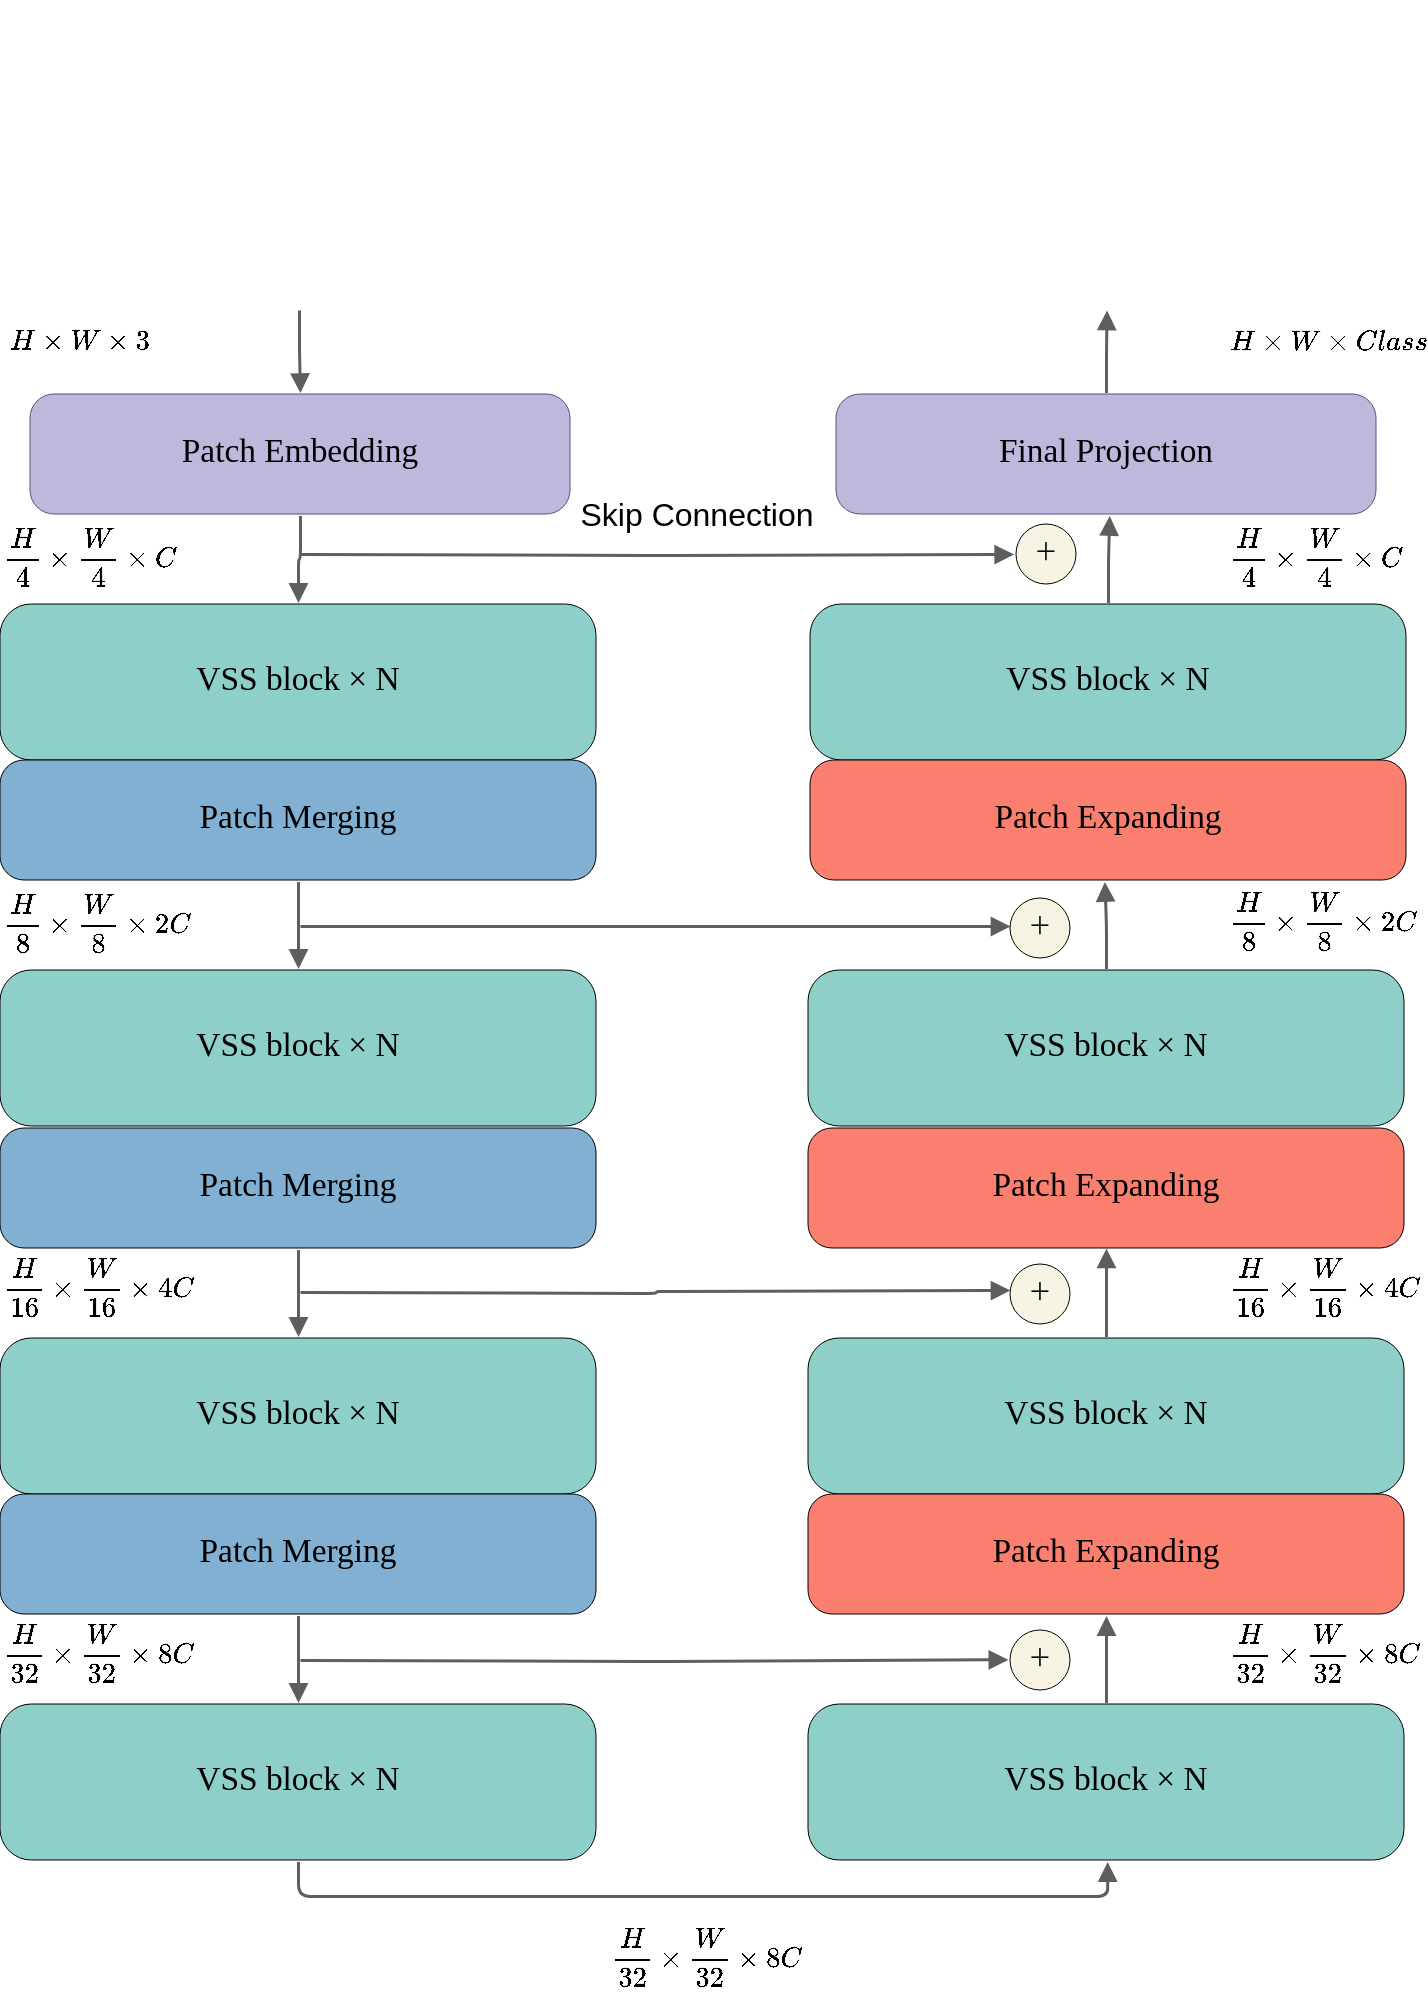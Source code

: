<mxfile version="24.8.3">
  <diagram name="ページ1" id="VxwxGq92BcaWStexI2Qv">
    <mxGraphModel dx="1541" dy="811" grid="1" gridSize="10" guides="1" tooltips="1" connect="1" arrows="1" fold="1" page="1" pageScale="1" pageWidth="827" pageHeight="1169" math="1" shadow="0">
      <root>
        <mxCell id="0" />
        <mxCell id="1" parent="0" />
        <mxCell id="76AwTD7Kbggt1s6agd3S-13" value="`H/4×W/4×C`" style="text;whiteSpace=wrap;" parent="1" vertex="1">
          <mxGeometry x="-783" y="315" width="100" height="40" as="geometry" />
        </mxCell>
        <mxCell id="76AwTD7Kbggt1s6agd3S-14" value="" style="html=1;overflow=block;blockSpacing=1;whiteSpace=wrap;shape=image;fontSize=13;spacing=0;strokeColor=none;strokeOpacity=100;rounded=1;absoluteArcSize=1;arcSize=9;strokeWidth=0;image=https://images.lucid.app/images/2d5d3a36-08fd-4348-8885-d82687055191/content;imageAspect=0;lucidId=N.ggKchK2NEA;" parent="1" vertex="1">
          <mxGeometry x="-305" y="60" width="153" height="153" as="geometry" />
        </mxCell>
        <mxCell id="76AwTD7Kbggt1s6agd3S-15" value="" style="html=1;overflow=block;blockSpacing=1;whiteSpace=wrap;shape=image;fontSize=13;spacing=0;strokeColor=none;strokeOpacity=100;rounded=1;absoluteArcSize=1;arcSize=9;strokeWidth=0;image=https://images.lucid.app/images/afaf71fb-0a42-49de-80a9-f3a099cf9b03/content;imageAspect=0;lucidId=T.gg~dm2wxYN;" parent="1" vertex="1">
          <mxGeometry x="-710" y="60" width="153" height="153" as="geometry" />
        </mxCell>
        <mxCell id="76AwTD7Kbggt1s6agd3S-16" value="&lt;div style=&quot;display: flex; justify-content: center; text-align: center; align-items: baseline; font-size: 0; line-height: 1.25;margin-top: -2px;&quot;&gt;&lt;span&gt;&lt;span style=&quot;font-size:16.7px;font-family: Lucid JP;&quot;&gt;Patch Embedding&lt;/span&gt;&lt;/span&gt;&lt;/div&gt;" style="rounded=1;arcSize=20;whiteSpace=wrap;overflow=block;blockSpacing=1;html=1;fontSize=13;fontFamily=Lucid JP;spacing=0;strokeOpacity=100;fillColor=#BEB8DC;strokeWidth=NaN;strokeColor=#56517e;" parent="1" vertex="1">
          <mxGeometry x="-768" y="255" width="270" height="60" as="geometry" />
        </mxCell>
        <mxCell id="76AwTD7Kbggt1s6agd3S-17" value="" style="html=1;jettySize=18;whiteSpace=wrap;fontSize=13;strokeColor=#5E5E5E;strokeWidth=1.5;rounded=1;arcSize=12;edgeStyle=orthogonalEdgeStyle;startArrow=none;endArrow=block;endFill=1;exitX=0.5;exitY=1;exitPerimeter=0;entryX=0.5;entryY=-0.012;entryPerimeter=0;lucidId=nahgHkyy0pBJ;" parent="1" source="76AwTD7Kbggt1s6agd3S-15" target="76AwTD7Kbggt1s6agd3S-16" edge="1">
          <mxGeometry width="100" height="100" relative="1" as="geometry">
            <Array as="points" />
          </mxGeometry>
        </mxCell>
        <mxCell id="76AwTD7Kbggt1s6agd3S-18" value="&lt;div style=&quot;display: flex; justify-content: center; text-align: center; align-items: baseline; font-size: 0; line-height: 1.25;margin-top: -2px;&quot;&gt;&lt;span&gt;&lt;span style=&quot;font-size:16.7px;font-family: Lucid JP;&quot;&gt;Final Projection&lt;/span&gt;&lt;/span&gt;&lt;/div&gt;" style="rounded=1;arcSize=20;whiteSpace=wrap;overflow=block;blockSpacing=1;html=1;fontSize=13;fontFamily=Lucid JP;spacing=0;strokeOpacity=100;fillColor=#BEB8DC;strokeWidth=NaN;strokeColor=#56517e;" parent="1" vertex="1">
          <mxGeometry x="-365" y="255" width="270" height="60" as="geometry" />
        </mxCell>
        <mxCell id="76AwTD7Kbggt1s6agd3S-19" value="" style="html=1;jettySize=18;whiteSpace=wrap;fontSize=13;strokeColor=#5E5E5E;strokeWidth=1.5;rounded=1;arcSize=12;edgeStyle=orthogonalEdgeStyle;startArrow=none;endArrow=block;endFill=1;exitX=0.5;exitY=-0.012;exitPerimeter=0;entryX=0.492;entryY=1;entryPerimeter=0;lucidId=-bhgzdxVM5lQ;" parent="1" source="76AwTD7Kbggt1s6agd3S-18" target="76AwTD7Kbggt1s6agd3S-14" edge="1">
          <mxGeometry width="100" height="100" relative="1" as="geometry">
            <Array as="points" />
          </mxGeometry>
        </mxCell>
        <mxCell id="76AwTD7Kbggt1s6agd3S-20" value="&lt;div style=&quot;display: flex; justify-content: center; text-align: center; align-items: baseline; font-size: 0; line-height: 1.25;margin-top: -2px;&quot;&gt;&lt;span&gt;&lt;span style=&quot;font-size:16.7px;font-family: Lucid JP;&quot;&gt;VSS block × N&lt;/span&gt;&lt;/span&gt;&lt;/div&gt;" style="rounded=1;arcSize=20;whiteSpace=wrap;overflow=block;blockSpacing=1;html=1;fontSize=13;fontFamily=Lucid JP;spacing=0;strokeOpacity=100;fillOpacity=100;fillColor=#8ECFC9;strokeWidth=NaN;" parent="1" vertex="1">
          <mxGeometry x="-783" y="360" width="298" height="78" as="geometry" />
        </mxCell>
        <mxCell id="76AwTD7Kbggt1s6agd3S-21" value="" style="html=1;jettySize=18;whiteSpace=wrap;fontSize=13;strokeColor=#5E5E5E;strokeWidth=1.5;rounded=1;arcSize=12;edgeStyle=orthogonalEdgeStyle;startArrow=none;endArrow=block;endFill=1;exitX=0.5;exitY=1.013;exitPerimeter=0;entryX=0.5;entryY=-0.01;entryPerimeter=0;lucidId=UchgYM-1YqtF;" parent="1" source="76AwTD7Kbggt1s6agd3S-16" target="76AwTD7Kbggt1s6agd3S-20" edge="1">
          <mxGeometry width="100" height="100" relative="1" as="geometry">
            <Array as="points" />
          </mxGeometry>
        </mxCell>
        <mxCell id="76AwTD7Kbggt1s6agd3S-22" value="&lt;div style=&quot;display: flex; justify-content: center; text-align: center; align-items: baseline; font-size: 0; line-height: 1.25;margin-top: -2px;&quot;&gt;&lt;span&gt;&lt;span style=&quot;font-size:16.7px;font-family: Lucid JP;&quot;&gt;VSS block × N&lt;/span&gt;&lt;/span&gt;&lt;/div&gt;" style="rounded=1;arcSize=20;whiteSpace=wrap;overflow=block;blockSpacing=1;html=1;fontSize=13;fontFamily=Lucid JP;spacing=0;strokeOpacity=100;fillOpacity=100;fillColor=#8ECFC9;strokeWidth=NaN;" parent="1" vertex="1">
          <mxGeometry x="-378" y="360" width="298" height="78" as="geometry" />
        </mxCell>
        <mxCell id="76AwTD7Kbggt1s6agd3S-23" value="" style="html=1;jettySize=18;whiteSpace=wrap;fontSize=13;strokeColor=#5E5E5E;strokeWidth=1.5;rounded=1;arcSize=12;edgeStyle=orthogonalEdgeStyle;startArrow=none;endArrow=block;endFill=1;exitX=0.5;exitY=-0.01;exitPerimeter=0;entryX=0.506;entryY=1.013;entryPerimeter=0;lucidId=Hdhg1vgHNAlw;" parent="1" source="76AwTD7Kbggt1s6agd3S-22" target="76AwTD7Kbggt1s6agd3S-18" edge="1">
          <mxGeometry width="100" height="100" relative="1" as="geometry">
            <Array as="points" />
          </mxGeometry>
        </mxCell>
        <mxCell id="76AwTD7Kbggt1s6agd3S-24" value="" style="html=1;jettySize=18;whiteSpace=wrap;fontSize=13;strokeColor=#5E5E5E;strokeWidth=1.5;rounded=1;arcSize=12;edgeStyle=orthogonalEdgeStyle;startArrow=none;endArrow=block;endFill=1;entryX=-0.038;entryY=0.5;entryPerimeter=0;lucidId=SehgvGbxxLhp;" parent="1" target="76AwTD7Kbggt1s6agd3S-25" edge="1">
          <mxGeometry width="100" height="100" relative="1" as="geometry">
            <Array as="points" />
            <mxPoint x="-633" y="335" as="sourcePoint" />
          </mxGeometry>
        </mxCell>
        <mxCell id="76AwTD7Kbggt1s6agd3S-25" value="＋" style="html=1;overflow=block;blockSpacing=1;whiteSpace=wrap;ellipse;fontSize=11.7;fontFamily=Lucid JP;fontColor=default;spacing=3.8;strokeColor=#000000;fillOpacity=100;rounded=1;absoluteArcSize=1;arcSize=9;fillColor=#f7f4e4;strokeWidth=NaN;lucidId=2hhgesyZ3aDY;" parent="1" vertex="1">
          <mxGeometry x="-275" y="320" width="30" height="30" as="geometry" />
        </mxCell>
        <mxCell id="76AwTD7Kbggt1s6agd3S-26" value="&lt;div style=&quot;display: flex; justify-content: center; text-align: center; align-items: baseline; font-size: 0; line-height: 1.25;margin-top: -2px;&quot;&gt;&lt;span&gt;&lt;span style=&quot;font-size:16.7px;font-family: Lucid JP;&quot;&gt;Patch Merging&lt;/span&gt;&lt;/span&gt;&lt;/div&gt;" style="rounded=1;arcSize=20;whiteSpace=wrap;overflow=block;blockSpacing=1;html=1;fontSize=13;fontFamily=Lucid JP;spacing=0;strokeOpacity=100;fillOpacity=100;fillColor=#82B0D2;strokeWidth=NaN;" parent="1" vertex="1">
          <mxGeometry x="-783" y="438" width="298" height="60" as="geometry" />
        </mxCell>
        <mxCell id="76AwTD7Kbggt1s6agd3S-27" value="&lt;div style=&quot;display: flex; justify-content: center; text-align: center; align-items: baseline; font-size: 0; line-height: 1.25;margin-top: -2px;&quot;&gt;&lt;span&gt;&lt;span style=&quot;font-size:16.7px;font-family: Lucid JP;&quot;&gt;VSS block × N&lt;/span&gt;&lt;/span&gt;&lt;/div&gt;" style="rounded=1;arcSize=20;whiteSpace=wrap;overflow=block;blockSpacing=1;html=1;fontSize=13;fontFamily=Lucid JP;spacing=0;strokeOpacity=100;fillOpacity=100;fillColor=#8ECFC9;strokeWidth=NaN;" parent="1" vertex="1">
          <mxGeometry x="-783" y="543" width="298" height="78" as="geometry" />
        </mxCell>
        <mxCell id="76AwTD7Kbggt1s6agd3S-28" value="&lt;div style=&quot;display: flex; justify-content: center; text-align: center; align-items: baseline; font-size: 0; line-height: 1.25;margin-top: -2px;&quot;&gt;&lt;span&gt;&lt;span style=&quot;font-size:16.7px;font-family: Lucid JP;&quot;&gt;Patch Merging&lt;/span&gt;&lt;/span&gt;&lt;/div&gt;" style="rounded=1;arcSize=20;whiteSpace=wrap;overflow=block;blockSpacing=1;html=1;fontSize=13;fontFamily=Lucid JP;spacing=0;strokeOpacity=100;fillOpacity=100;fillColor=#82B0D2;strokeWidth=NaN;" parent="1" vertex="1">
          <mxGeometry x="-783" y="622" width="298" height="60" as="geometry" />
        </mxCell>
        <mxCell id="76AwTD7Kbggt1s6agd3S-29" value="" style="html=1;jettySize=18;whiteSpace=wrap;fontSize=13;strokeColor=#5E5E5E;strokeWidth=1.5;rounded=1;arcSize=12;edgeStyle=orthogonalEdgeStyle;startArrow=none;endArrow=block;endFill=1;exitX=0.5;exitY=1.013;exitPerimeter=0;entryX=0.5;entryY=-0.01;entryPerimeter=0;lucidId=FlhgzGA9~p1L;" parent="1" source="76AwTD7Kbggt1s6agd3S-26" target="76AwTD7Kbggt1s6agd3S-27" edge="1">
          <mxGeometry width="100" height="100" relative="1" as="geometry">
            <Array as="points" />
          </mxGeometry>
        </mxCell>
        <mxCell id="76AwTD7Kbggt1s6agd3S-30" value="&lt;div style=&quot;display: flex; justify-content: center; text-align: center; align-items: baseline; font-size: 0; line-height: 1.25;margin-top: -2px;&quot;&gt;&lt;span&gt;&lt;span style=&quot;font-size:16.7px;font-family: Lucid JP;&quot;&gt;Patch Expanding&lt;/span&gt;&lt;/span&gt;&lt;/div&gt;" style="rounded=1;arcSize=20;whiteSpace=wrap;overflow=block;blockSpacing=1;html=1;fontSize=13;fontFamily=Lucid JP;spacing=0;strokeOpacity=100;fillOpacity=100;fillColor=#FA7F6F;strokeWidth=NaN;" parent="1" vertex="1">
          <mxGeometry x="-378" y="438" width="298" height="60" as="geometry" />
        </mxCell>
        <mxCell id="76AwTD7Kbggt1s6agd3S-31" value="&lt;div style=&quot;display: flex; justify-content: center; text-align: center; align-items: baseline; font-size: 0; line-height: 1.25;margin-top: -2px;&quot;&gt;&lt;span&gt;&lt;span style=&quot;font-size:16.7px;font-family: Lucid JP;&quot;&gt;VSS block × N&lt;/span&gt;&lt;/span&gt;&lt;/div&gt;" style="rounded=1;arcSize=20;whiteSpace=wrap;overflow=block;blockSpacing=1;html=1;fontSize=13;fontFamily=Lucid JP;spacing=0;strokeOpacity=100;fillOpacity=100;fillColor=#8ECFC9;strokeWidth=NaN;" parent="1" vertex="1">
          <mxGeometry x="-379" y="543" width="298" height="78" as="geometry" />
        </mxCell>
        <mxCell id="76AwTD7Kbggt1s6agd3S-32" value="&lt;div style=&quot;display: flex; justify-content: center; text-align: center; align-items: baseline; font-size: 0; line-height: 1.25;margin-top: -2px;&quot;&gt;&lt;span&gt;&lt;span style=&quot;font-size:16.7px;font-family: Lucid JP;&quot;&gt;Patch Expanding&lt;/span&gt;&lt;/span&gt;&lt;/div&gt;" style="rounded=1;arcSize=20;whiteSpace=wrap;overflow=block;blockSpacing=1;html=1;fontSize=13;fontFamily=Lucid JP;spacing=0;strokeOpacity=100;fillOpacity=100;fillColor=#FA7F6F;strokeWidth=NaN;" parent="1" vertex="1">
          <mxGeometry x="-379" y="622" width="298" height="60" as="geometry" />
        </mxCell>
        <mxCell id="76AwTD7Kbggt1s6agd3S-33" value="" style="html=1;jettySize=18;whiteSpace=wrap;fontSize=13;strokeColor=#5E5E5E;strokeWidth=1.5;rounded=1;arcSize=12;edgeStyle=orthogonalEdgeStyle;startArrow=none;endArrow=block;endFill=1;exitX=0.5;exitY=-0.01;exitPerimeter=0;entryX=0.494;entryY=1.013;entryPerimeter=0;lucidId=wmhgHij20z1h;" parent="1" source="76AwTD7Kbggt1s6agd3S-31" target="76AwTD7Kbggt1s6agd3S-30" edge="1">
          <mxGeometry width="100" height="100" relative="1" as="geometry">
            <Array as="points" />
          </mxGeometry>
        </mxCell>
        <mxCell id="76AwTD7Kbggt1s6agd3S-34" value="" style="html=1;jettySize=18;whiteSpace=wrap;fontSize=13;strokeColor=#5E5E5E;strokeWidth=1.5;rounded=1;arcSize=12;edgeStyle=orthogonalEdgeStyle;startArrow=none;endArrow=block;endFill=1;lucidId=CmhgIMN-jfU7;" parent="1" edge="1">
          <mxGeometry width="100" height="100" relative="1" as="geometry">
            <Array as="points" />
            <mxPoint x="-633" y="521" as="sourcePoint" />
            <mxPoint x="-278" y="521" as="targetPoint" />
          </mxGeometry>
        </mxCell>
        <mxCell id="76AwTD7Kbggt1s6agd3S-35" value="＋" style="html=1;overflow=block;blockSpacing=1;whiteSpace=wrap;ellipse;fontSize=11.7;fontFamily=Lucid JP;fontColor=default;spacing=3.8;strokeColor=#000000;fillOpacity=100;rounded=1;absoluteArcSize=1;arcSize=9;fillColor=#f7f4e4;strokeWidth=NaN;lucidId=KmhgoZAhQqJv;" parent="1" vertex="1">
          <mxGeometry x="-278" y="507" width="30" height="30" as="geometry" />
        </mxCell>
        <mxCell id="76AwTD7Kbggt1s6agd3S-36" value="&lt;div style=&quot;display: flex; justify-content: center; text-align: center; align-items: baseline; font-size: 0; line-height: 1.25;margin-top: -2px;&quot;&gt;&lt;span&gt;&lt;span style=&quot;font-size:16.7px;font-family: Lucid JP;&quot;&gt;VSS block × N&lt;/span&gt;&lt;/span&gt;&lt;/div&gt;" style="rounded=1;arcSize=20;whiteSpace=wrap;overflow=block;blockSpacing=1;html=1;fontSize=13;fontFamily=Lucid JP;spacing=0;strokeOpacity=100;fillOpacity=100;fillColor=#8ECFC9;strokeWidth=NaN;" parent="1" vertex="1">
          <mxGeometry x="-783" y="727" width="298" height="78" as="geometry" />
        </mxCell>
        <mxCell id="76AwTD7Kbggt1s6agd3S-37" value="&lt;div style=&quot;display: flex; justify-content: center; text-align: center; align-items: baseline; font-size: 0; line-height: 1.25;margin-top: -2px;&quot;&gt;&lt;span&gt;&lt;span style=&quot;font-size:16.7px;font-family: Lucid JP;&quot;&gt;Patch Merging&lt;/span&gt;&lt;/span&gt;&lt;/div&gt;" style="rounded=1;arcSize=20;whiteSpace=wrap;overflow=block;blockSpacing=1;html=1;fontSize=13;fontFamily=Lucid JP;spacing=0;strokeOpacity=100;fillOpacity=100;fillColor=#82B0D2;strokeWidth=NaN;" parent="1" vertex="1">
          <mxGeometry x="-783" y="805" width="298" height="60" as="geometry" />
        </mxCell>
        <mxCell id="76AwTD7Kbggt1s6agd3S-38" value="" style="html=1;jettySize=18;whiteSpace=wrap;fontSize=13;strokeColor=#5E5E5E;strokeWidth=1.5;rounded=1;arcSize=12;edgeStyle=orthogonalEdgeStyle;startArrow=none;endArrow=block;endFill=1;exitX=0.5;exitY=1.013;exitPerimeter=0;entryX=0.5;entryY=-0.01;entryPerimeter=0;lucidId=YwhgP0tZhPT9;" parent="1" source="76AwTD7Kbggt1s6agd3S-28" target="76AwTD7Kbggt1s6agd3S-36" edge="1">
          <mxGeometry width="100" height="100" relative="1" as="geometry">
            <Array as="points" />
          </mxGeometry>
        </mxCell>
        <mxCell id="76AwTD7Kbggt1s6agd3S-39" value="&lt;div style=&quot;display: flex; justify-content: center; text-align: center; align-items: baseline; font-size: 0; line-height: 1.25;margin-top: -2px;&quot;&gt;&lt;span&gt;&lt;span style=&quot;font-size:16.7px;font-family: Lucid JP;&quot;&gt;VSS block × N&lt;/span&gt;&lt;/span&gt;&lt;/div&gt;" style="rounded=1;arcSize=20;whiteSpace=wrap;overflow=block;blockSpacing=1;html=1;fontSize=13;fontFamily=Lucid JP;spacing=0;strokeOpacity=100;fillOpacity=100;fillColor=#8ECFC9;strokeWidth=NaN;" parent="1" vertex="1">
          <mxGeometry x="-379" y="727" width="298" height="78" as="geometry" />
        </mxCell>
        <mxCell id="76AwTD7Kbggt1s6agd3S-40" value="&lt;div style=&quot;display: flex; justify-content: center; text-align: center; align-items: baseline; font-size: 0; line-height: 1.25;margin-top: -2px;&quot;&gt;&lt;span&gt;&lt;span style=&quot;font-size:16.7px;font-family: Lucid JP;&quot;&gt;Patch Expanding&lt;/span&gt;&lt;/span&gt;&lt;/div&gt;" style="rounded=1;arcSize=20;whiteSpace=wrap;overflow=block;blockSpacing=1;html=1;fontSize=13;fontFamily=Lucid JP;spacing=0;strokeOpacity=100;fillOpacity=100;fillColor=#FA7F6F;strokeWidth=NaN;" parent="1" vertex="1">
          <mxGeometry x="-379" y="805" width="298" height="60" as="geometry" />
        </mxCell>
        <mxCell id="76AwTD7Kbggt1s6agd3S-41" value="" style="html=1;jettySize=18;whiteSpace=wrap;fontSize=13;strokeColor=#5E5E5E;strokeWidth=1.5;rounded=1;arcSize=12;edgeStyle=orthogonalEdgeStyle;startArrow=none;endArrow=block;endFill=1;exitX=0.5;exitY=-0.01;exitPerimeter=0;lucidId=Ywhg.e53PNYG;" parent="1" source="76AwTD7Kbggt1s6agd3S-39" edge="1">
          <mxGeometry width="100" height="100" relative="1" as="geometry">
            <Array as="points" />
            <mxPoint x="-230" y="682" as="targetPoint" />
          </mxGeometry>
        </mxCell>
        <mxCell id="76AwTD7Kbggt1s6agd3S-42" value="" style="html=1;jettySize=18;whiteSpace=wrap;fontSize=13;strokeColor=#5E5E5E;strokeWidth=1.5;rounded=1;arcSize=12;edgeStyle=orthogonalEdgeStyle;startArrow=none;endArrow=block;endFill=1;lucidId=YwhgwHIvnnBW;" parent="1" edge="1">
          <mxGeometry width="100" height="100" relative="1" as="geometry">
            <Array as="points" />
            <mxPoint x="-633" y="704" as="sourcePoint" />
            <mxPoint x="-278" y="703" as="targetPoint" />
          </mxGeometry>
        </mxCell>
        <mxCell id="76AwTD7Kbggt1s6agd3S-43" value="＋" style="html=1;overflow=block;blockSpacing=1;whiteSpace=wrap;ellipse;fontSize=11.7;fontFamily=Lucid JP;fontColor=default;spacing=3.8;strokeColor=#000000;fillOpacity=100;rounded=1;absoluteArcSize=1;arcSize=9;fillColor=#f7f4e4;strokeWidth=NaN;lucidId=Ywhgq5fabaE8;" parent="1" vertex="1">
          <mxGeometry x="-278" y="690" width="30" height="30" as="geometry" />
        </mxCell>
        <mxCell id="76AwTD7Kbggt1s6agd3S-44" value="&lt;div style=&quot;display: flex; justify-content: center; text-align: center; align-items: baseline; font-size: 0; line-height: 1.25;margin-top: -2px;&quot;&gt;&lt;span&gt;&lt;span style=&quot;font-size:16.7px;font-family: Lucid JP;&quot;&gt;VSS block × N&lt;/span&gt;&lt;/span&gt;&lt;/div&gt;" style="rounded=1;arcSize=20;whiteSpace=wrap;overflow=block;blockSpacing=1;html=1;fontSize=13;fontFamily=Lucid JP;spacing=0;strokeOpacity=100;fillOpacity=100;fillColor=#8ECFC9;strokeWidth=NaN;" parent="1" vertex="1">
          <mxGeometry x="-783" y="910" width="298" height="78" as="geometry" />
        </mxCell>
        <mxCell id="76AwTD7Kbggt1s6agd3S-45" value="&lt;div style=&quot;display: flex; justify-content: center; text-align: center; align-items: baseline; font-size: 0; line-height: 1.25;margin-top: -2px;&quot;&gt;&lt;span&gt;&lt;span style=&quot;font-size:16.7px;font-family: Lucid JP;&quot;&gt;VSS block × N&lt;/span&gt;&lt;/span&gt;&lt;/div&gt;" style="rounded=1;arcSize=20;whiteSpace=wrap;overflow=block;blockSpacing=1;html=1;fontSize=13;fontFamily=Lucid JP;spacing=0;strokeOpacity=100;fillOpacity=100;fillColor=#8ECFC9;strokeWidth=NaN;" parent="1" vertex="1">
          <mxGeometry x="-379" y="910" width="298" height="78" as="geometry" />
        </mxCell>
        <mxCell id="76AwTD7Kbggt1s6agd3S-46" value="" style="html=1;jettySize=18;whiteSpace=wrap;fontSize=13;strokeColor=#5E5E5E;strokeWidth=1.5;rounded=1;arcSize=12;edgeStyle=orthogonalEdgeStyle;startArrow=none;endArrow=block;endFill=1;exitX=0.5;exitY=1.013;exitPerimeter=0;entryX=0.5;entryY=-0.01;entryPerimeter=0;lucidId=~xhgis4hpFYr;" parent="1" source="76AwTD7Kbggt1s6agd3S-37" target="76AwTD7Kbggt1s6agd3S-44" edge="1">
          <mxGeometry width="100" height="100" relative="1" as="geometry">
            <Array as="points" />
          </mxGeometry>
        </mxCell>
        <mxCell id="76AwTD7Kbggt1s6agd3S-47" value="" style="html=1;jettySize=18;whiteSpace=wrap;fontSize=13;strokeColor=#5E5E5E;strokeWidth=1.5;rounded=1;arcSize=12;edgeStyle=orthogonalEdgeStyle;startArrow=none;endArrow=block;endFill=1;exitX=0.5;exitY=-0.01;exitPerimeter=0;entryX=0.5;entryY=1.013;entryPerimeter=0;lucidId=cyhgQEjyUG85;" parent="1" source="76AwTD7Kbggt1s6agd3S-45" target="76AwTD7Kbggt1s6agd3S-40" edge="1">
          <mxGeometry width="100" height="100" relative="1" as="geometry">
            <Array as="points" />
          </mxGeometry>
        </mxCell>
        <mxCell id="76AwTD7Kbggt1s6agd3S-48" value="" style="html=1;jettySize=18;whiteSpace=wrap;fontSize=13;strokeColor=#5E5E5E;strokeWidth=1.5;rounded=1;arcSize=12;edgeStyle=orthogonalEdgeStyle;startArrow=none;endArrow=block;endFill=1;entryX=-0.036;entryY=0.488;entryPerimeter=0;lucidId=iyhgjT5hW6yP;" parent="1" target="76AwTD7Kbggt1s6agd3S-49" edge="1">
          <mxGeometry width="100" height="100" relative="1" as="geometry">
            <Array as="points" />
            <mxPoint x="-633" y="888" as="sourcePoint" />
          </mxGeometry>
        </mxCell>
        <mxCell id="76AwTD7Kbggt1s6agd3S-49" value="＋" style="html=1;overflow=block;blockSpacing=1;whiteSpace=wrap;ellipse;fontSize=11.7;fontFamily=Lucid JP;fontColor=default;spacing=3.8;strokeColor=#000000;fillOpacity=100;rounded=1;absoluteArcSize=1;arcSize=9;fillColor=#f7f4e4;strokeWidth=NaN;lucidId=iyhgC7_cI9hM;" parent="1" vertex="1">
          <mxGeometry x="-278" y="873" width="30" height="30" as="geometry" />
        </mxCell>
        <mxCell id="76AwTD7Kbggt1s6agd3S-50" value="" style="html=1;jettySize=18;whiteSpace=wrap;fontSize=13;strokeColor=#5E5E5E;strokeWidth=1.5;rounded=1;arcSize=12;edgeStyle=orthogonalEdgeStyle;startArrow=none;endArrow=block;endFill=1;exitX=0.5;exitY=1.01;exitPerimeter=0;entryX=0.502;entryY=1.01;entryPerimeter=0;lucidId=EyhgQmVNcDD9;" parent="1" source="76AwTD7Kbggt1s6agd3S-44" target="76AwTD7Kbggt1s6agd3S-45" edge="1">
          <mxGeometry width="100" height="100" relative="1" as="geometry">
            <Array as="points" />
          </mxGeometry>
        </mxCell>
        <mxCell id="76AwTD7Kbggt1s6agd3S-51" value="" style="html=1;overflow=block;blockSpacing=1;whiteSpace=wrap;fontSize=30;fontFamily=Lucid JP;fontStyle=1;spacing=0;strokeColor=#FFFFFF;strokeOpacity=100;rounded=1;absoluteArcSize=1;arcSize=9;strokeWidth=2.3;fillColor=none;lucidId=GChg.vjdVNL5;" parent="1" vertex="1">
          <mxGeometry x="-534" y="60" width="210" height="60" as="geometry" />
        </mxCell>
        <mxCell id="76AwTD7Kbggt1s6agd3S-52" value="`H/4×W/4×C`" style="text;whiteSpace=wrap;" parent="1" vertex="1">
          <mxGeometry x="-170" y="315" width="100" height="40" as="geometry" />
        </mxCell>
        <mxCell id="76AwTD7Kbggt1s6agd3S-53" value="`H/8×W/8×2C`" style="text;whiteSpace=wrap;" parent="1" vertex="1">
          <mxGeometry x="-783" y="498" width="100" height="40" as="geometry" />
        </mxCell>
        <mxCell id="76AwTD7Kbggt1s6agd3S-54" value="`H/8×W/8×2C`" style="text;whiteSpace=wrap;" parent="1" vertex="1">
          <mxGeometry x="-170" y="497" width="100" height="40" as="geometry" />
        </mxCell>
        <mxCell id="76AwTD7Kbggt1s6agd3S-55" value="`H/16×W/16×4C`" style="text;whiteSpace=wrap;" parent="1" vertex="1">
          <mxGeometry x="-783" y="680" width="100" height="40" as="geometry" />
        </mxCell>
        <mxCell id="76AwTD7Kbggt1s6agd3S-56" value="`H/16×W/16×4C`" style="text;whiteSpace=wrap;" parent="1" vertex="1">
          <mxGeometry x="-170" y="680" width="100" height="40" as="geometry" />
        </mxCell>
        <mxCell id="76AwTD7Kbggt1s6agd3S-57" value="`H/32×W/32×8C`" style="text;whiteSpace=wrap;" parent="1" vertex="1">
          <mxGeometry x="-783" y="863" width="100" height="40" as="geometry" />
        </mxCell>
        <mxCell id="76AwTD7Kbggt1s6agd3S-58" value="`H/32×W/32×8C`" style="text;whiteSpace=wrap;" parent="1" vertex="1">
          <mxGeometry x="-170" y="863" width="100" height="40" as="geometry" />
        </mxCell>
        <mxCell id="76AwTD7Kbggt1s6agd3S-59" value="`H/32×W/32×8C`" style="text;whiteSpace=wrap;" parent="1" vertex="1">
          <mxGeometry x="-479" y="1015" width="100" height="40" as="geometry" />
        </mxCell>
        <mxCell id="76AwTD7Kbggt1s6agd3S-64" value="`H×W×3`" style="text;whiteSpace=wrap;" parent="1" vertex="1">
          <mxGeometry x="-780" y="215" width="100" height="40" as="geometry" />
        </mxCell>
        <mxCell id="76AwTD7Kbggt1s6agd3S-65" value="`H×W×Class`" style="text;whiteSpace=wrap;" parent="1" vertex="1">
          <mxGeometry x="-170" y="215" width="100" height="40" as="geometry" />
        </mxCell>
        <mxCell id="nmZxRnljGwa1gF1a65H8-1" value="Skip Connection" style="text;html=1;align=center;verticalAlign=middle;resizable=0;points=[];autosize=1;strokeColor=none;fillColor=none;fontSize=16;" vertex="1" parent="1">
          <mxGeometry x="-505" y="300" width="140" height="30" as="geometry" />
        </mxCell>
      </root>
    </mxGraphModel>
  </diagram>
</mxfile>
